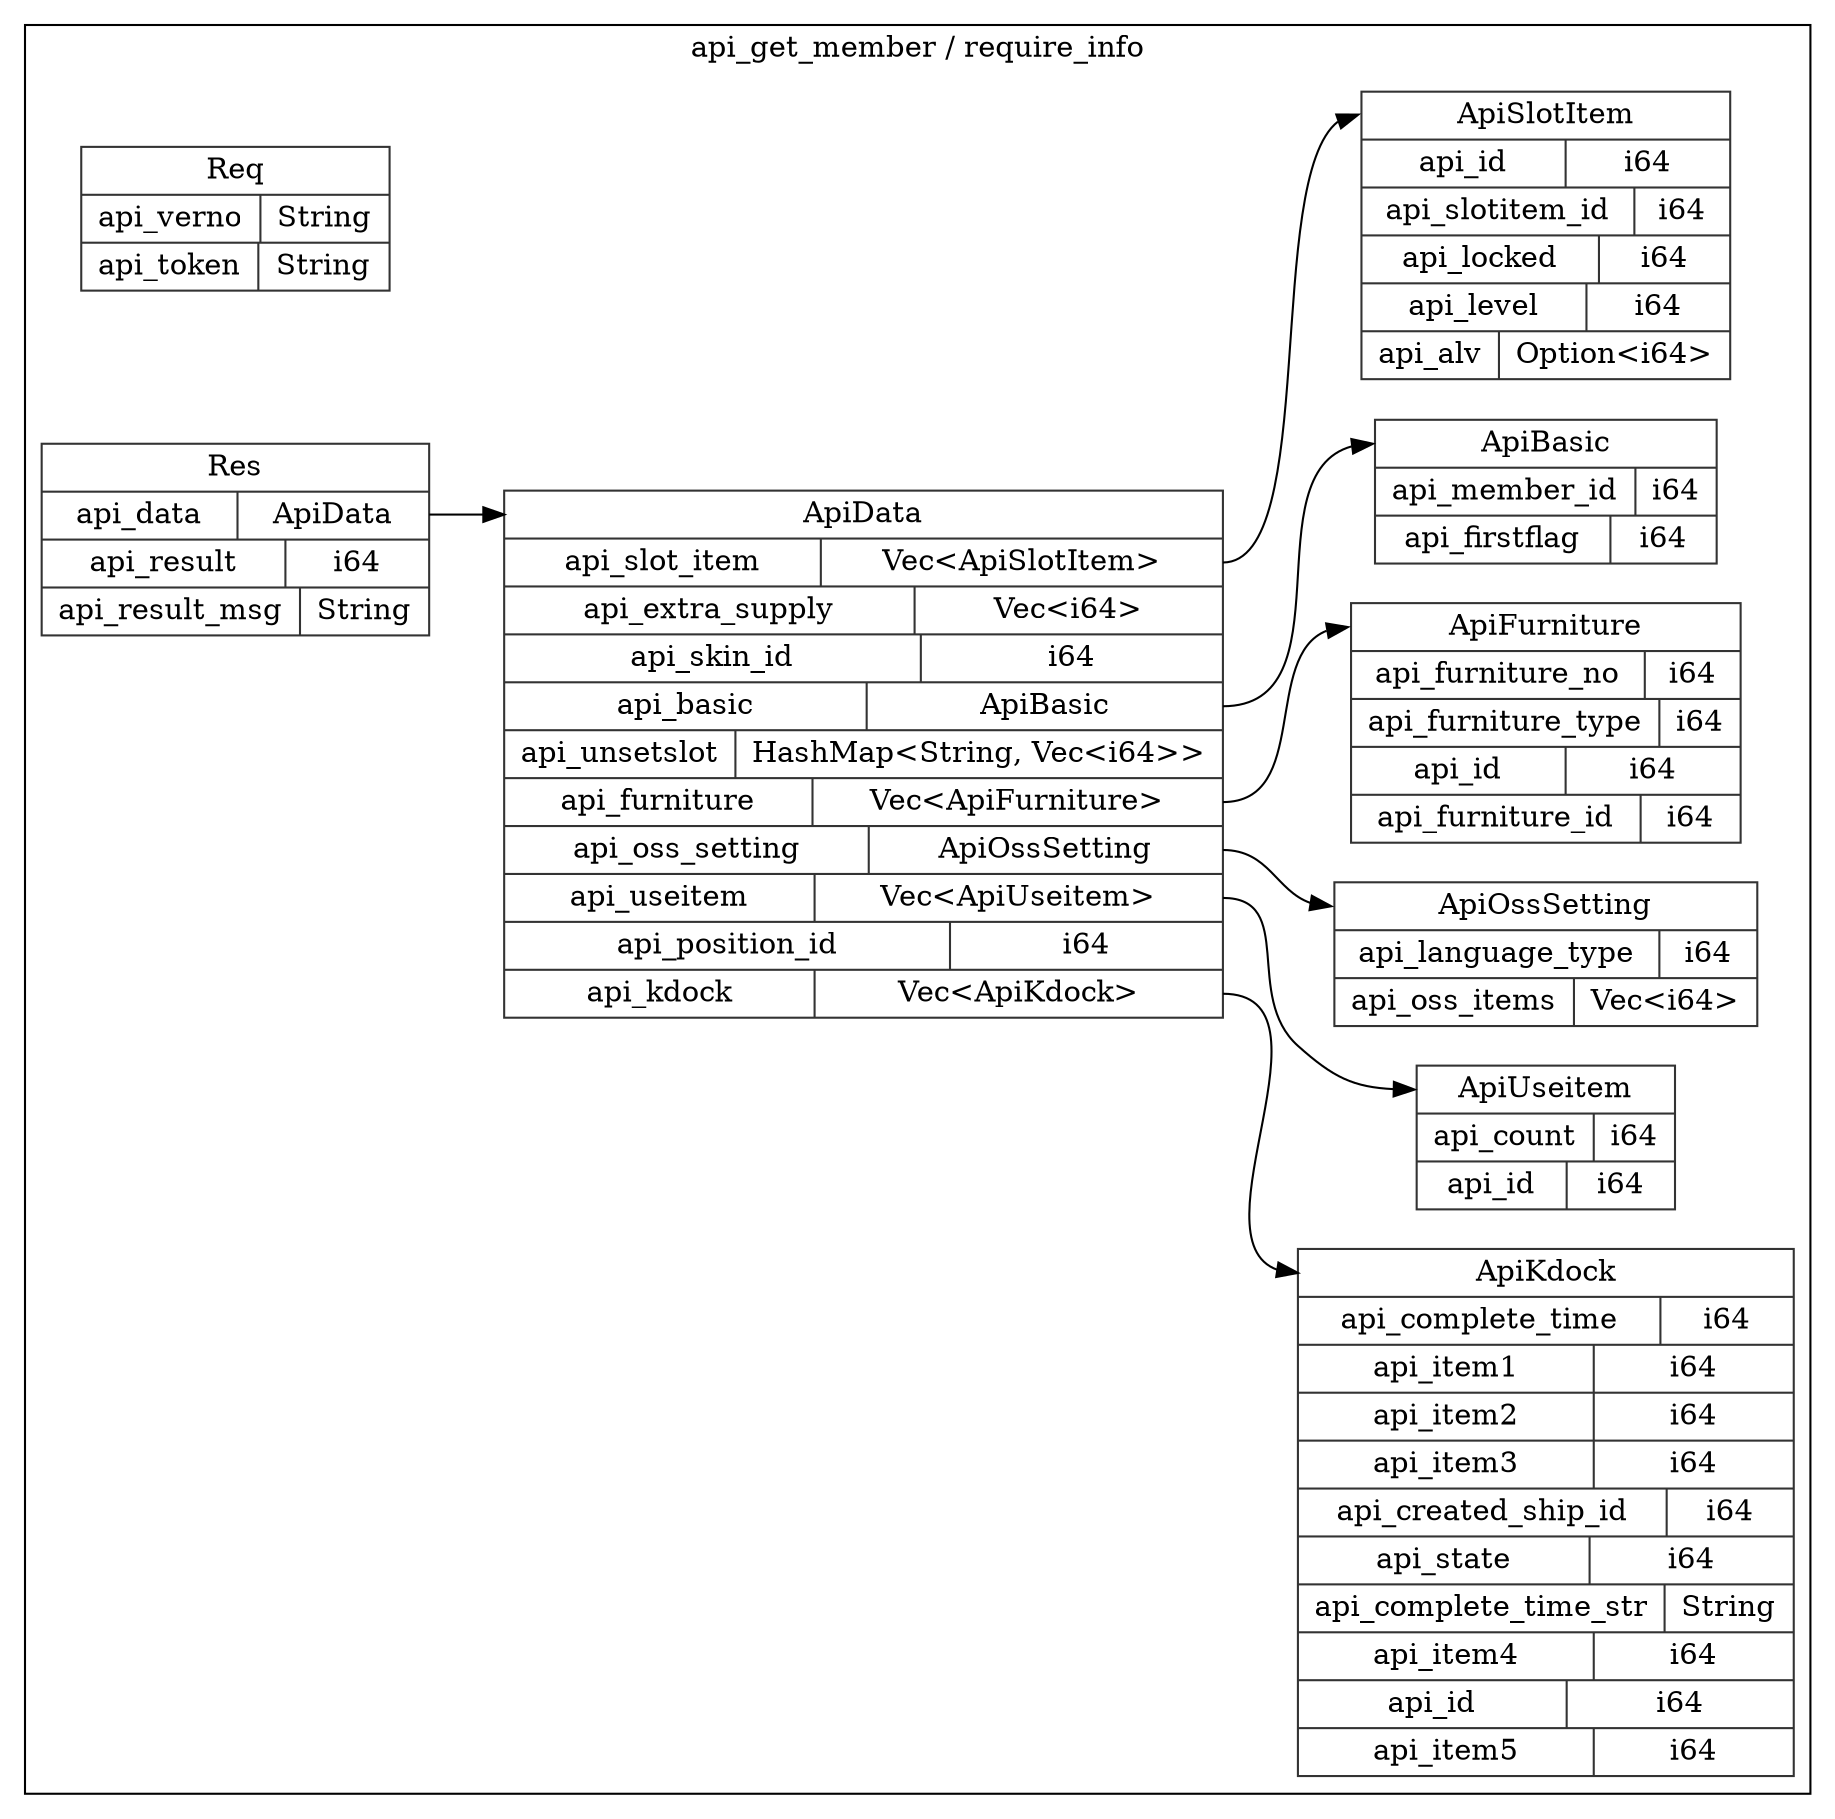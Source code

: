 digraph {
  rankdir=LR;
  subgraph cluster_0 {
    label="api_get_member / require_info";
    node [style="filled", color=white, style="solid", color=gray20];
    api_get_member__require_info__ApiKdock [label="<ApiKdock> ApiKdock  | { api_complete_time | <api_complete_time> i64 } | { api_item1 | <api_item1> i64 } | { api_item2 | <api_item2> i64 } | { api_item3 | <api_item3> i64 } | { api_created_ship_id | <api_created_ship_id> i64 } | { api_state | <api_state> i64 } | { api_complete_time_str | <api_complete_time_str> String } | { api_item4 | <api_item4> i64 } | { api_id | <api_id> i64 } | { api_item5 | <api_item5> i64 }", shape=record];
    api_get_member__require_info__ApiUseitem [label="<ApiUseitem> ApiUseitem  | { api_count | <api_count> i64 } | { api_id | <api_id> i64 }", shape=record];
    api_get_member__require_info__Req [label="<Req> Req  | { api_verno | <api_verno> String } | { api_token | <api_token> String }", shape=record];
    api_get_member__require_info__ApiData [label="<ApiData> ApiData  | { api_slot_item | <api_slot_item> Vec\<ApiSlotItem\> } | { api_extra_supply | <api_extra_supply> Vec\<i64\> } | { api_skin_id | <api_skin_id> i64 } | { api_basic | <api_basic> ApiBasic } | { api_unsetslot | <api_unsetslot> HashMap\<String, Vec\<i64\>\> } | { api_furniture | <api_furniture> Vec\<ApiFurniture\> } | { api_oss_setting | <api_oss_setting> ApiOssSetting } | { api_useitem | <api_useitem> Vec\<ApiUseitem\> } | { api_position_id | <api_position_id> i64 } | { api_kdock | <api_kdock> Vec\<ApiKdock\> }", shape=record];
    api_get_member__require_info__ApiSlotItem;
    api_get_member__require_info__ApiData:api_slot_item:e -> api_get_member__require_info__ApiSlotItem:ApiSlotItem:w;
    api_get_member__require_info__ApiBasic;
    api_get_member__require_info__ApiData:api_basic:e -> api_get_member__require_info__ApiBasic:ApiBasic:w;
    api_get_member__require_info__ApiFurniture;
    api_get_member__require_info__ApiData:api_furniture:e -> api_get_member__require_info__ApiFurniture:ApiFurniture:w;
    api_get_member__require_info__ApiOssSetting;
    api_get_member__require_info__ApiData:api_oss_setting:e -> api_get_member__require_info__ApiOssSetting:ApiOssSetting:w;
    api_get_member__require_info__ApiData:api_useitem:e -> api_get_member__require_info__ApiUseitem:ApiUseitem:w;
    api_get_member__require_info__ApiData:api_kdock:e -> api_get_member__require_info__ApiKdock:ApiKdock:w;
    api_get_member__require_info__ApiFurniture [label="<ApiFurniture> ApiFurniture  | { api_furniture_no | <api_furniture_no> i64 } | { api_furniture_type | <api_furniture_type> i64 } | { api_id | <api_id> i64 } | { api_furniture_id | <api_furniture_id> i64 }", shape=record];
    api_get_member__require_info__Res [label="<Res> Res  | { api_data | <api_data> ApiData } | { api_result | <api_result> i64 } | { api_result_msg | <api_result_msg> String }", shape=record];
    api_get_member__require_info__Res:api_data:e -> api_get_member__require_info__ApiData:ApiData:w;
    api_get_member__require_info__ApiOssSetting [label="<ApiOssSetting> ApiOssSetting  | { api_language_type | <api_language_type> i64 } | { api_oss_items | <api_oss_items> Vec\<i64\> }", shape=record];
    api_get_member__require_info__ApiSlotItem [label="<ApiSlotItem> ApiSlotItem  | { api_id | <api_id> i64 } | { api_slotitem_id | <api_slotitem_id> i64 } | { api_locked | <api_locked> i64 } | { api_level | <api_level> i64 } | { api_alv | <api_alv> Option\<i64\> }", shape=record];
    api_get_member__require_info__ApiBasic [label="<ApiBasic> ApiBasic  | { api_member_id | <api_member_id> i64 } | { api_firstflag | <api_firstflag> i64 }", shape=record];
  }
}
